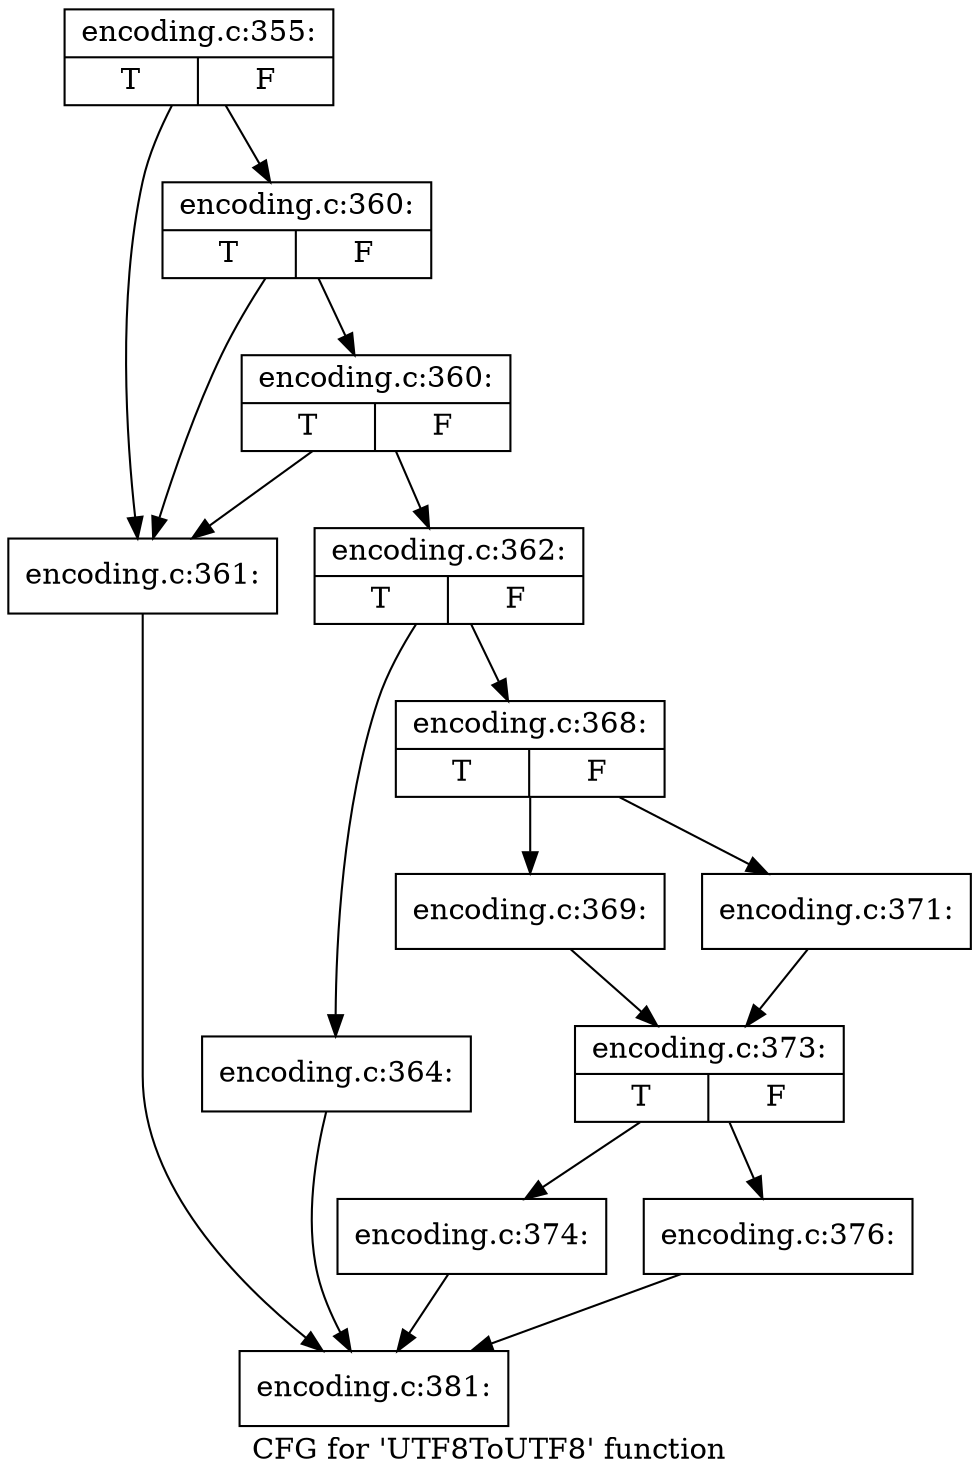 digraph "CFG for 'UTF8ToUTF8' function" {
	label="CFG for 'UTF8ToUTF8' function";

	Node0x5557bd9d3860 [shape=record,label="{encoding.c:355:|{<s0>T|<s1>F}}"];
	Node0x5557bd9d3860 -> Node0x5557bd9d5270;
	Node0x5557bd9d3860 -> Node0x5557bd9d5390;
	Node0x5557bd9d5390 [shape=record,label="{encoding.c:360:|{<s0>T|<s1>F}}"];
	Node0x5557bd9d5390 -> Node0x5557bd9d5270;
	Node0x5557bd9d5390 -> Node0x5557bd9d5310;
	Node0x5557bd9d5310 [shape=record,label="{encoding.c:360:|{<s0>T|<s1>F}}"];
	Node0x5557bd9d5310 -> Node0x5557bd9d5270;
	Node0x5557bd9d5310 -> Node0x5557bd9d52c0;
	Node0x5557bd9d5270 [shape=record,label="{encoding.c:361:}"];
	Node0x5557bd9d5270 -> Node0x5557bd9d38b0;
	Node0x5557bd9d52c0 [shape=record,label="{encoding.c:362:|{<s0>T|<s1>F}}"];
	Node0x5557bd9d52c0 -> Node0x5557bd9d5cb0;
	Node0x5557bd9d52c0 -> Node0x5557bd9d5d00;
	Node0x5557bd9d5cb0 [shape=record,label="{encoding.c:364:}"];
	Node0x5557bd9d5cb0 -> Node0x5557bd9d38b0;
	Node0x5557bd9d5d00 [shape=record,label="{encoding.c:368:|{<s0>T|<s1>F}}"];
	Node0x5557bd9d5d00 -> Node0x5557bd9d65a0;
	Node0x5557bd9d5d00 -> Node0x5557bd9d6640;
	Node0x5557bd9d65a0 [shape=record,label="{encoding.c:369:}"];
	Node0x5557bd9d65a0 -> Node0x5557bd9d65f0;
	Node0x5557bd9d6640 [shape=record,label="{encoding.c:371:}"];
	Node0x5557bd9d6640 -> Node0x5557bd9d65f0;
	Node0x5557bd9d65f0 [shape=record,label="{encoding.c:373:|{<s0>T|<s1>F}}"];
	Node0x5557bd9d65f0 -> Node0x5557bd9d7140;
	Node0x5557bd9d65f0 -> Node0x5557bd9d7190;
	Node0x5557bd9d7140 [shape=record,label="{encoding.c:374:}"];
	Node0x5557bd9d7140 -> Node0x5557bd9d38b0;
	Node0x5557bd9d7190 [shape=record,label="{encoding.c:376:}"];
	Node0x5557bd9d7190 -> Node0x5557bd9d38b0;
	Node0x5557bd9d38b0 [shape=record,label="{encoding.c:381:}"];
}
